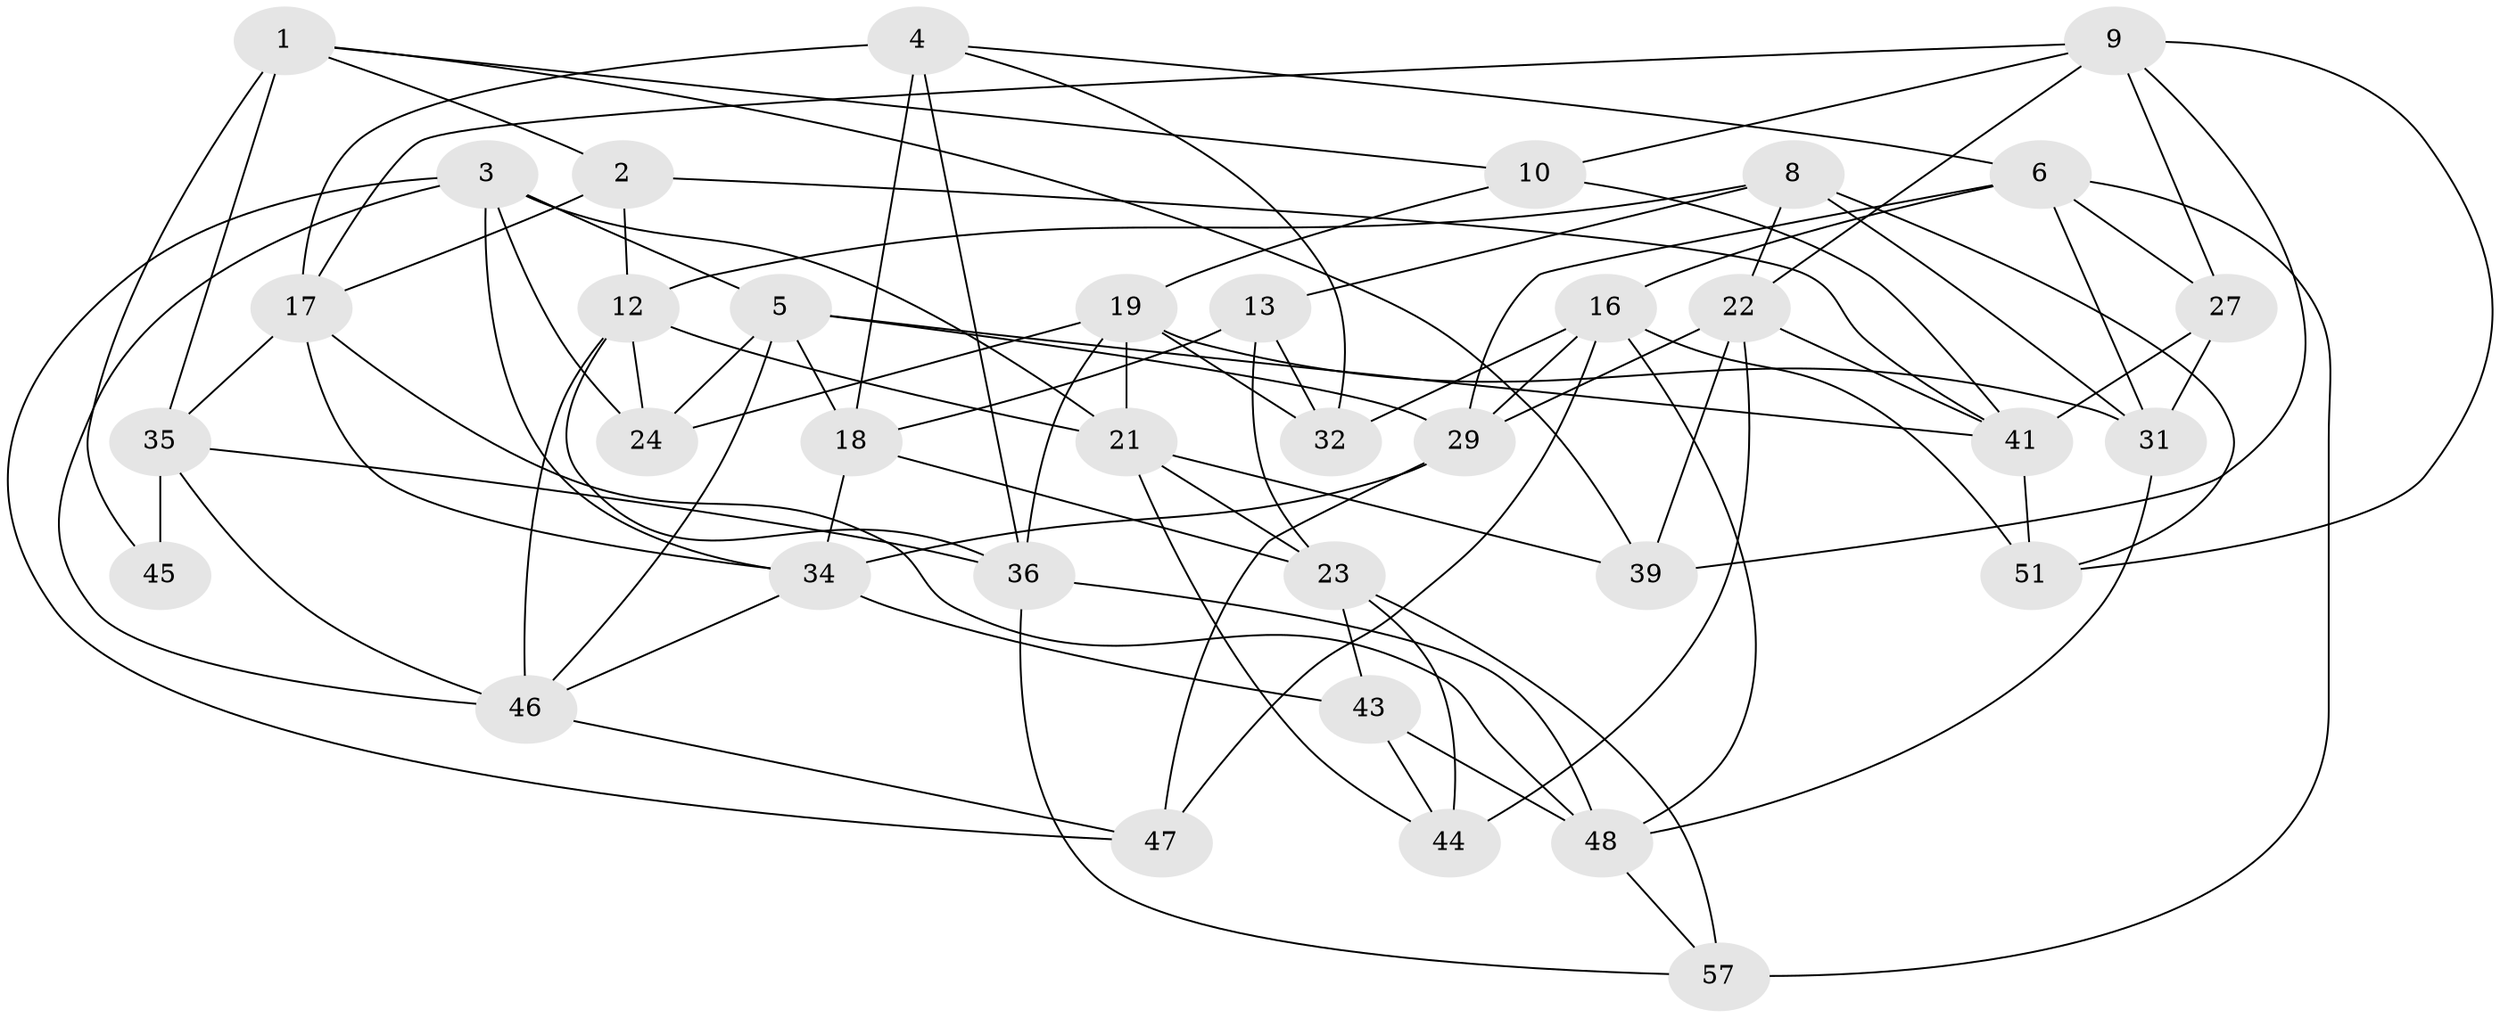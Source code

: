 // original degree distribution, {4: 1.0}
// Generated by graph-tools (version 1.1) at 2025/11/02/27/25 16:11:49]
// undirected, 36 vertices, 91 edges
graph export_dot {
graph [start="1"]
  node [color=gray90,style=filled];
  1 [super="+11"];
  2;
  3 [super="+7"];
  4 [super="+40"];
  5 [super="+15"];
  6 [super="+28"];
  8 [super="+14"];
  9 [super="+37"];
  10;
  12 [super="+20"];
  13;
  16 [super="+30"];
  17 [super="+56"];
  18 [super="+59"];
  19 [super="+33"];
  21 [super="+42"];
  22 [super="+26"];
  23 [super="+25"];
  24;
  27;
  29 [super="+49"];
  31 [super="+58"];
  32;
  34 [super="+54"];
  35 [super="+52"];
  36 [super="+38"];
  39;
  41 [super="+55"];
  43;
  44;
  45;
  46 [super="+53"];
  47;
  48 [super="+50"];
  51;
  57;
  1 -- 45 [weight=2];
  1 -- 10;
  1 -- 2;
  1 -- 39;
  1 -- 35;
  2 -- 41;
  2 -- 12;
  2 -- 17;
  3 -- 24;
  3 -- 47;
  3 -- 34;
  3 -- 21;
  3 -- 5;
  3 -- 46;
  4 -- 6;
  4 -- 36;
  4 -- 32;
  4 -- 17;
  4 -- 18 [weight=2];
  5 -- 46;
  5 -- 24;
  5 -- 29;
  5 -- 41;
  5 -- 18;
  6 -- 27;
  6 -- 57;
  6 -- 16;
  6 -- 29;
  6 -- 31;
  8 -- 31 [weight=2];
  8 -- 13;
  8 -- 12;
  8 -- 51;
  8 -- 22;
  9 -- 10;
  9 -- 22;
  9 -- 27;
  9 -- 51;
  9 -- 39;
  9 -- 17;
  10 -- 19;
  10 -- 41;
  12 -- 36;
  12 -- 21;
  12 -- 46;
  12 -- 24;
  13 -- 23;
  13 -- 32;
  13 -- 18;
  16 -- 48;
  16 -- 32;
  16 -- 51;
  16 -- 47;
  16 -- 29;
  17 -- 34;
  17 -- 48;
  17 -- 35;
  18 -- 34;
  18 -- 23;
  19 -- 24;
  19 -- 21;
  19 -- 31;
  19 -- 32;
  19 -- 36;
  21 -- 23;
  21 -- 44;
  21 -- 39;
  22 -- 44;
  22 -- 41;
  22 -- 39;
  22 -- 29;
  23 -- 44;
  23 -- 57;
  23 -- 43;
  27 -- 41;
  27 -- 31;
  29 -- 47;
  29 -- 34;
  31 -- 48;
  34 -- 43;
  34 -- 46;
  35 -- 36;
  35 -- 46;
  35 -- 45 [weight=2];
  36 -- 57;
  36 -- 48;
  41 -- 51;
  43 -- 44;
  43 -- 48;
  46 -- 47;
  48 -- 57;
}

